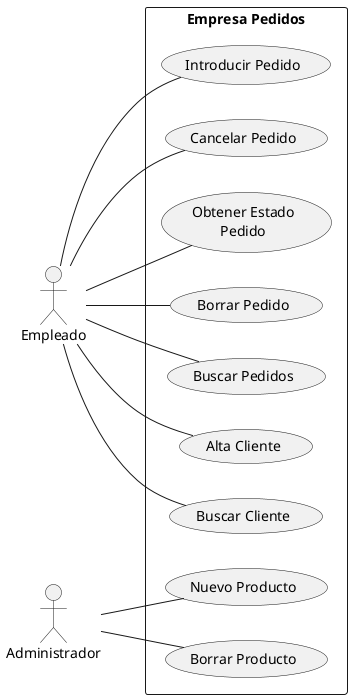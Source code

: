 @startuml
left to right direction
rectangle emp as "Empresa Pedidos"{
    usecase "Introducir Pedido" as introducirpedido
    usecase "Cancelar Pedido" as cancelapedido
    usecase "Obtener Estado\nPedido" as estadopedido
    usecase "Borrar Pedido" as borrapedido
    usecase "Buscar Pedidos" as buscapedido
    usecase "Alta Cliente" as altacliente
    usecase "Buscar Cliente" as buscacliente
    usecase "Nuevo Producto" as nuevoproducto
    usecase "Borrar Producto" as borraproducto
}
actor :Empleado:
actor :Administrador:
:Empleado: -- introducirpedido
:Empleado: -- cancelapedido
:Empleado: -- estadopedido
:Empleado: -- borrapedido
:Empleado: -- buscapedido
:Empleado: -- altacliente
:Empleado: -- buscacliente
:Administrador: -- nuevoproducto
:Administrador: -- borraproducto
@enduml